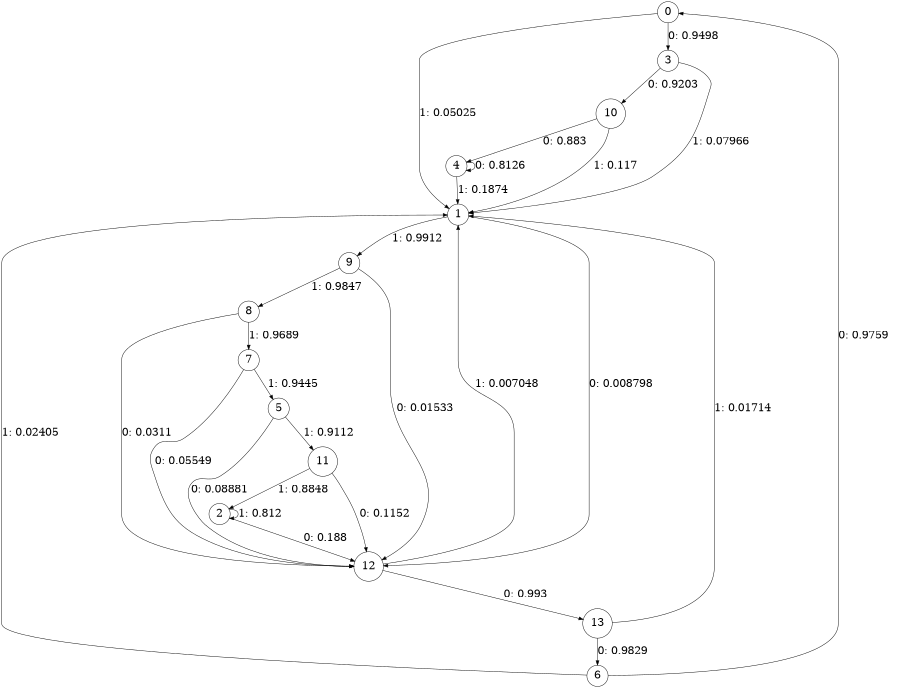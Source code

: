 digraph "ch3_both_grouped_diff_L11" {
size = "6,8.5";
ratio = "fill";
node [shape = circle];
node [fontsize = 24];
edge [fontsize = 24];
0 -> 3 [label = "0: 0.9498   "];
0 -> 1 [label = "1: 0.05025  "];
1 -> 12 [label = "0: 0.008798  "];
1 -> 9 [label = "1: 0.9912   "];
2 -> 12 [label = "0: 0.188    "];
2 -> 2 [label = "1: 0.812    "];
3 -> 10 [label = "0: 0.9203   "];
3 -> 1 [label = "1: 0.07966  "];
4 -> 4 [label = "0: 0.8126   "];
4 -> 1 [label = "1: 0.1874   "];
5 -> 12 [label = "0: 0.08881  "];
5 -> 11 [label = "1: 0.9112   "];
6 -> 0 [label = "0: 0.9759   "];
6 -> 1 [label = "1: 0.02405  "];
7 -> 12 [label = "0: 0.05549  "];
7 -> 5 [label = "1: 0.9445   "];
8 -> 12 [label = "0: 0.0311   "];
8 -> 7 [label = "1: 0.9689   "];
9 -> 12 [label = "0: 0.01533  "];
9 -> 8 [label = "1: 0.9847   "];
10 -> 4 [label = "0: 0.883    "];
10 -> 1 [label = "1: 0.117    "];
11 -> 12 [label = "0: 0.1152   "];
11 -> 2 [label = "1: 0.8848   "];
12 -> 13 [label = "0: 0.993    "];
12 -> 1 [label = "1: 0.007048  "];
13 -> 6 [label = "0: 0.9829   "];
13 -> 1 [label = "1: 0.01714  "];
}